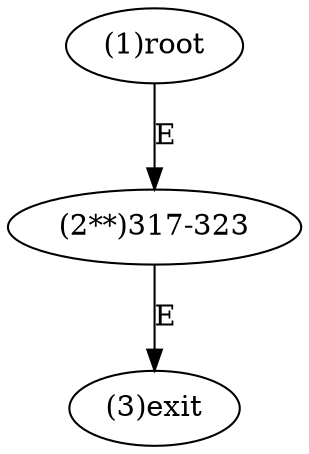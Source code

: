 digraph "" { 
1[ label="(1)root"];
2[ label="(2**)317-323"];
3[ label="(3)exit"];
1->2[ label="E"];
2->3[ label="E"];
}
